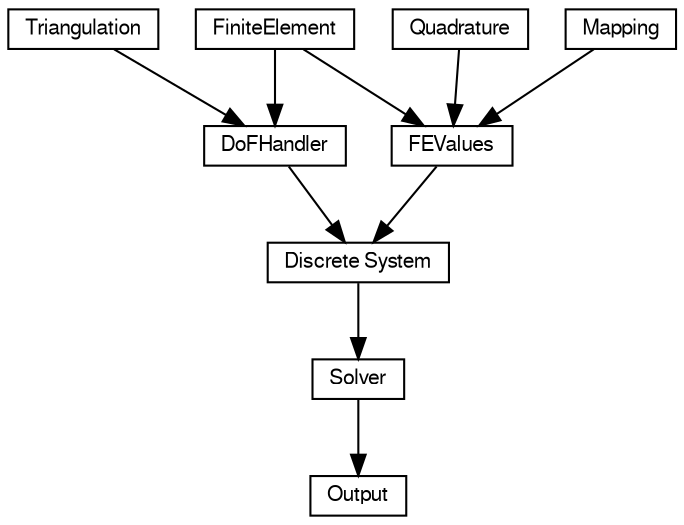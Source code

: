 digraph G
{
  graph[rankdir="TB",aspect=1.5,bgcolor="transparent"];
  
  edge [fontname="FreeSans",fontsize=10,labelfontname="FreeSans",labelfontsize=10];
  node [fontname="FreeSans",fontsize=10,
        shape=record,height=0.2,width=0.4,
        color="black", fillcolor="white", style="filled"];

  FE [label="FiniteElement",URL="../deal.II/group_fe.html"];
  Tria [label="Triangulation",URL="../deal.II/group_grid.html"];
  DoFHandler [label="DoFHandler",URL="../deal.II/group_dofs.html"];
  Quadrature [label="Quadrature",URL="../deal.II/group_Quadrature.html"];
  Mapping [label="Mapping",URL="../deal.II/group_mapping.html"];
  FEValues [label="FEValues",URL="../deal.II/group_feaccess.html"];
#  MeshWorker [label="MeshWorker",URL="../deal.II/group_MeshWorker.html"];
#  Forms [label="(Bi-)Linear Forms",URL="../deal.II/group_Integrators.html"];
  Linear [label="Discrete System",URL="../deal.II/group_LAC.html"];
  LinearSolver [label="Solver",URL="../deal.II/group_Solvers.html"];
  Output [label="Output",URL="../deal.II/group_output.html"];

  Tria -> DoFHandler [color="black",fontsize=10,style="solid",fontname="FreeSans"];
#  Tria -> FEValues [color="black",fontsize=10,style="solid",fontname="FreeSans"];
  FE -> DoFHandler [color="black",fontsize=10,style="solid",fontname="FreeSans"];
  FE -> FEValues [color="black",fontsize=10,style="solid",fontname="FreeSans"];
  Mapping -> FEValues [color="black",fontsize=10,style="solid",fontname="FreeSans"];
  Quadrature -> FEValues [color="black",fontsize=10,style="solid",fontname="FreeSans"];
  FEValues -> Linear [color="black",fontsize=10,style="solid",fontname="FreeSans"];
#  FEValues -> MeshWorker [color="black",fontsize=10,style="solid",fontname="FreeSans"];
#  FEValues -> Forms [color="black",fontsize=10,style="solid",fontname="FreeSans"];
#  Forms -> MeshWorker [color="black",fontsize=10,style="solid",fontname="FreeSans"];
  DoFHandler -> Linear [color="black",fontsize=10,style="solid",fontname="FreeSans"];
#  DoFHandler -> MeshWorker [color="black",fontsize=10,style="solid",fontname="FreeSans"];
#  MeshWorker -> Linear [color="black",fontsize=10,style="solid",fontname="FreeSans"];
  Linear -> LinearSolver [color="black",fontsize=10,style="solid",fontname="FreeSans"];
  LinearSolver -> Output [color="black",fontsize=10,style="solid",fontname="FreeSans"];
}
